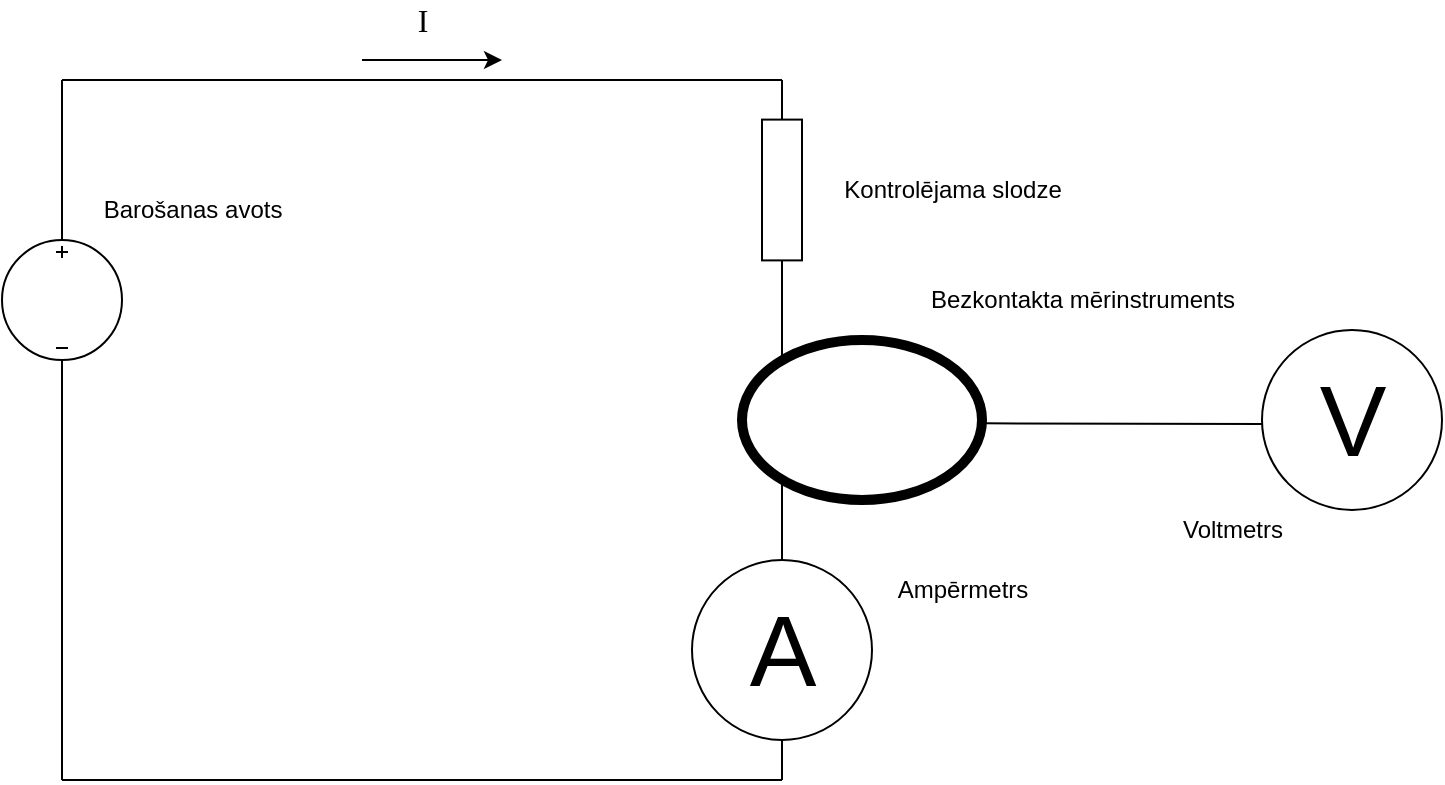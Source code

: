 <mxfile version="20.5.3" type="device"><diagram name="Page-1" id="16e2658f-23c8-b752-8be9-c03fbebb8bbe"><mxGraphModel dx="981" dy="548" grid="1" gridSize="10" guides="1" tooltips="1" connect="1" arrows="1" fold="1" page="1" pageScale="1" pageWidth="1100" pageHeight="850" background="none" math="0" shadow="0"><root><mxCell id="0"/><mxCell id="1" parent="0"/><mxCell id="6d250d948d6a1778-21" value="I" style="endArrow=classic;html=1;labelBackgroundColor=none;strokeWidth=1;fontFamily=Verdana;fontSize=16" parent="1" edge="1"><mxGeometry x="-0.143" y="20" width="50" height="50" relative="1" as="geometry"><mxPoint x="310" y="470" as="sourcePoint"/><mxPoint x="380" y="470" as="targetPoint"/><mxPoint as="offset"/></mxGeometry></mxCell><mxCell id="RAslqaIc8N2hyQALwaxf-1" value="" style="pointerEvents=1;verticalLabelPosition=bottom;shadow=0;dashed=0;align=center;html=1;verticalAlign=top;shape=mxgraph.electrical.signal_sources.source;aspect=fixed;points=[[0.5,0,0],[1,0.5,0],[0.5,1,0],[0,0.5,0]];elSignalType=dc3;" vertex="1" parent="1"><mxGeometry x="130" y="560" width="60" height="60" as="geometry"/></mxCell><mxCell id="RAslqaIc8N2hyQALwaxf-2" value="A" style="verticalLabelPosition=middle;shadow=0;dashed=0;align=center;html=1;verticalAlign=middle;strokeWidth=1;shape=ellipse;aspect=fixed;fontSize=50;" vertex="1" parent="1"><mxGeometry x="475" y="720" width="90" height="90" as="geometry"/></mxCell><mxCell id="RAslqaIc8N2hyQALwaxf-5" value="" style="endArrow=none;html=1;rounded=0;exitX=0.5;exitY=0;exitDx=0;exitDy=0;entryX=0;entryY=0.5;entryDx=0;entryDy=0;entryPerimeter=0;" edge="1" parent="1" source="RAslqaIc8N2hyQALwaxf-2" target="RAslqaIc8N2hyQALwaxf-6"><mxGeometry width="50" height="50" relative="1" as="geometry"><mxPoint x="520" y="530" as="sourcePoint"/><mxPoint x="520" y="640" as="targetPoint"/></mxGeometry></mxCell><mxCell id="RAslqaIc8N2hyQALwaxf-6" value="" style="pointerEvents=1;verticalLabelPosition=bottom;shadow=0;dashed=0;align=center;html=1;verticalAlign=top;shape=mxgraph.electrical.resistors.resistor_1;rotation=-90;" vertex="1" parent="1"><mxGeometry x="465" y="525" width="110" height="20" as="geometry"/></mxCell><mxCell id="RAslqaIc8N2hyQALwaxf-7" value="" style="ellipse;whiteSpace=wrap;html=1;gradientColor=none;fillColor=default;strokeWidth=5;perimeterSpacing=12;" vertex="1" parent="1"><mxGeometry x="500" y="610" width="120" height="80" as="geometry"/></mxCell><mxCell id="RAslqaIc8N2hyQALwaxf-8" value="Kontrolējama slodze" style="text;html=1;align=center;verticalAlign=middle;resizable=0;points=[];autosize=1;strokeColor=none;fillColor=none;" vertex="1" parent="1"><mxGeometry x="540" y="520" width="130" height="30" as="geometry"/></mxCell><mxCell id="RAslqaIc8N2hyQALwaxf-9" value="" style="endArrow=none;html=1;rounded=0;entryX=1;entryY=0.5;entryDx=0;entryDy=0;entryPerimeter=0;" edge="1" parent="1" target="RAslqaIc8N2hyQALwaxf-6"><mxGeometry width="50" height="50" relative="1" as="geometry"><mxPoint x="160" y="480" as="sourcePoint"/><mxPoint x="570" y="560" as="targetPoint"/></mxGeometry></mxCell><mxCell id="RAslqaIc8N2hyQALwaxf-10" value="" style="endArrow=none;html=1;rounded=0;exitX=0.5;exitY=0;exitDx=0;exitDy=0;exitPerimeter=0;" edge="1" parent="1" source="RAslqaIc8N2hyQALwaxf-1"><mxGeometry width="50" height="50" relative="1" as="geometry"><mxPoint x="520" y="610" as="sourcePoint"/><mxPoint x="160" y="480" as="targetPoint"/></mxGeometry></mxCell><mxCell id="RAslqaIc8N2hyQALwaxf-11" value="" style="endArrow=none;html=1;rounded=0;exitX=0.5;exitY=1;exitDx=0;exitDy=0;" edge="1" parent="1" source="RAslqaIc8N2hyQALwaxf-2"><mxGeometry width="50" height="50" relative="1" as="geometry"><mxPoint x="480" y="590" as="sourcePoint"/><mxPoint x="520" y="830" as="targetPoint"/></mxGeometry></mxCell><mxCell id="RAslqaIc8N2hyQALwaxf-12" value="" style="endArrow=none;html=1;rounded=0;" edge="1" parent="1"><mxGeometry width="50" height="50" relative="1" as="geometry"><mxPoint x="520" y="830" as="sourcePoint"/><mxPoint x="160" y="830" as="targetPoint"/></mxGeometry></mxCell><mxCell id="RAslqaIc8N2hyQALwaxf-13" value="" style="endArrow=none;html=1;rounded=0;entryX=0.5;entryY=1;entryDx=0;entryDy=0;entryPerimeter=0;" edge="1" parent="1" target="RAslqaIc8N2hyQALwaxf-1"><mxGeometry width="50" height="50" relative="1" as="geometry"><mxPoint x="160" y="830" as="sourcePoint"/><mxPoint x="530" y="540" as="targetPoint"/></mxGeometry></mxCell><mxCell id="RAslqaIc8N2hyQALwaxf-16" value="Barošanas avots" style="text;html=1;align=center;verticalAlign=middle;resizable=0;points=[];autosize=1;strokeColor=none;fillColor=none;" vertex="1" parent="1"><mxGeometry x="170" y="530" width="110" height="30" as="geometry"/></mxCell><mxCell id="RAslqaIc8N2hyQALwaxf-17" value="Bezkontakta mērinstruments" style="text;html=1;align=center;verticalAlign=middle;resizable=0;points=[];autosize=1;strokeColor=none;fillColor=none;" vertex="1" parent="1"><mxGeometry x="580" y="575" width="180" height="30" as="geometry"/></mxCell><mxCell id="RAslqaIc8N2hyQALwaxf-18" value="Ampērmetrs" style="text;html=1;align=center;verticalAlign=middle;resizable=0;points=[];autosize=1;strokeColor=none;fillColor=none;" vertex="1" parent="1"><mxGeometry x="565" y="720" width="90" height="30" as="geometry"/></mxCell><mxCell id="RAslqaIc8N2hyQALwaxf-19" value="" style="endArrow=none;html=1;rounded=0;exitX=0.922;exitY=0.516;exitDx=0;exitDy=0;exitPerimeter=0;" edge="1" parent="1" source="RAslqaIc8N2hyQALwaxf-7"><mxGeometry width="50" height="50" relative="1" as="geometry"><mxPoint x="360" y="570" as="sourcePoint"/><mxPoint x="761.143" y="652" as="targetPoint"/></mxGeometry></mxCell><mxCell id="RAslqaIc8N2hyQALwaxf-22" value="V" style="verticalLabelPosition=middle;shadow=0;dashed=0;align=center;html=1;verticalAlign=middle;strokeWidth=1;shape=ellipse;aspect=fixed;fontSize=50;fillColor=default;gradientColor=none;" vertex="1" parent="1"><mxGeometry x="760" y="605" width="90" height="90" as="geometry"/></mxCell><mxCell id="RAslqaIc8N2hyQALwaxf-23" value="Voltmetrs" style="text;html=1;align=center;verticalAlign=middle;resizable=0;points=[];autosize=1;strokeColor=none;fillColor=none;" vertex="1" parent="1"><mxGeometry x="710" y="690" width="70" height="30" as="geometry"/></mxCell></root></mxGraphModel></diagram></mxfile>